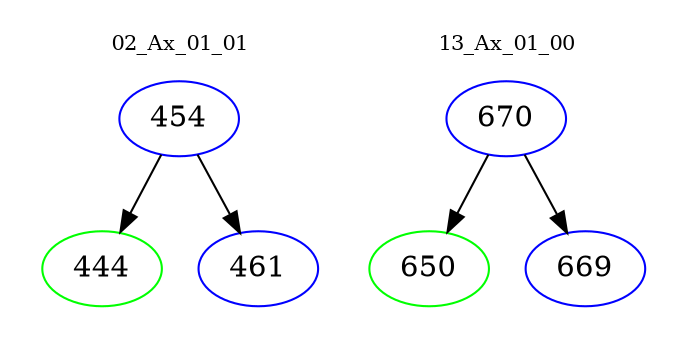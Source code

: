 digraph{
subgraph cluster_0 {
color = white
label = "02_Ax_01_01";
fontsize=10;
T0_454 [label="454", color="blue"]
T0_454 -> T0_444 [color="black"]
T0_444 [label="444", color="green"]
T0_454 -> T0_461 [color="black"]
T0_461 [label="461", color="blue"]
}
subgraph cluster_1 {
color = white
label = "13_Ax_01_00";
fontsize=10;
T1_670 [label="670", color="blue"]
T1_670 -> T1_650 [color="black"]
T1_650 [label="650", color="green"]
T1_670 -> T1_669 [color="black"]
T1_669 [label="669", color="blue"]
}
}
